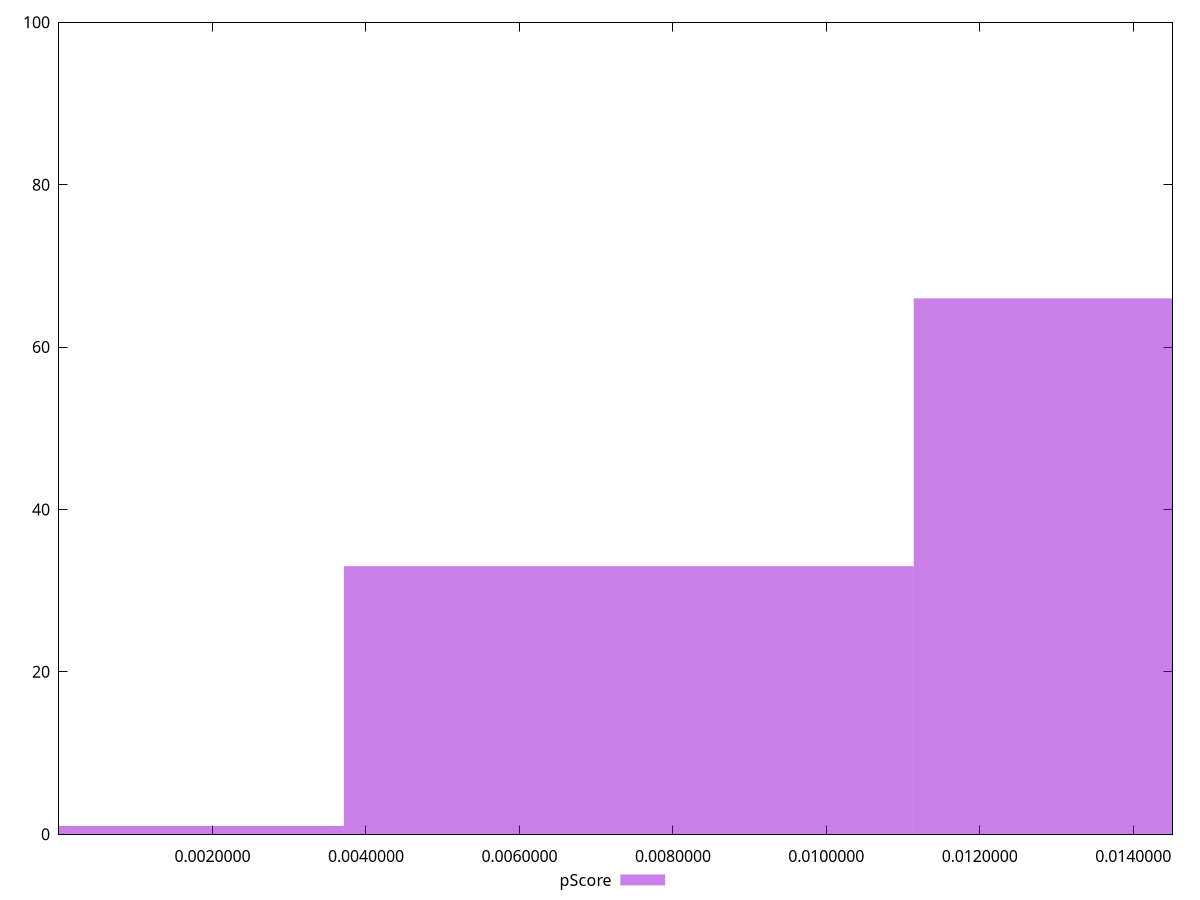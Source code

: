 reset

$pScore <<EOF
0.007425579786063139 33
0.014851159572126278 66
0 1
EOF

set key outside below
set boxwidth 0.007425579786063139
set xrange [8.945789222170042e-7:0.014510134842865341]
set yrange [0:100]
set trange [0:100]
set style fill transparent solid 0.5 noborder
set terminal svg size 640, 490 enhanced background rgb 'white'
set output "reprap/largest-contentful-paint/samples/pages+cached+noadtech/pScore/histogram.svg"

plot $pScore title "pScore" with boxes

reset
